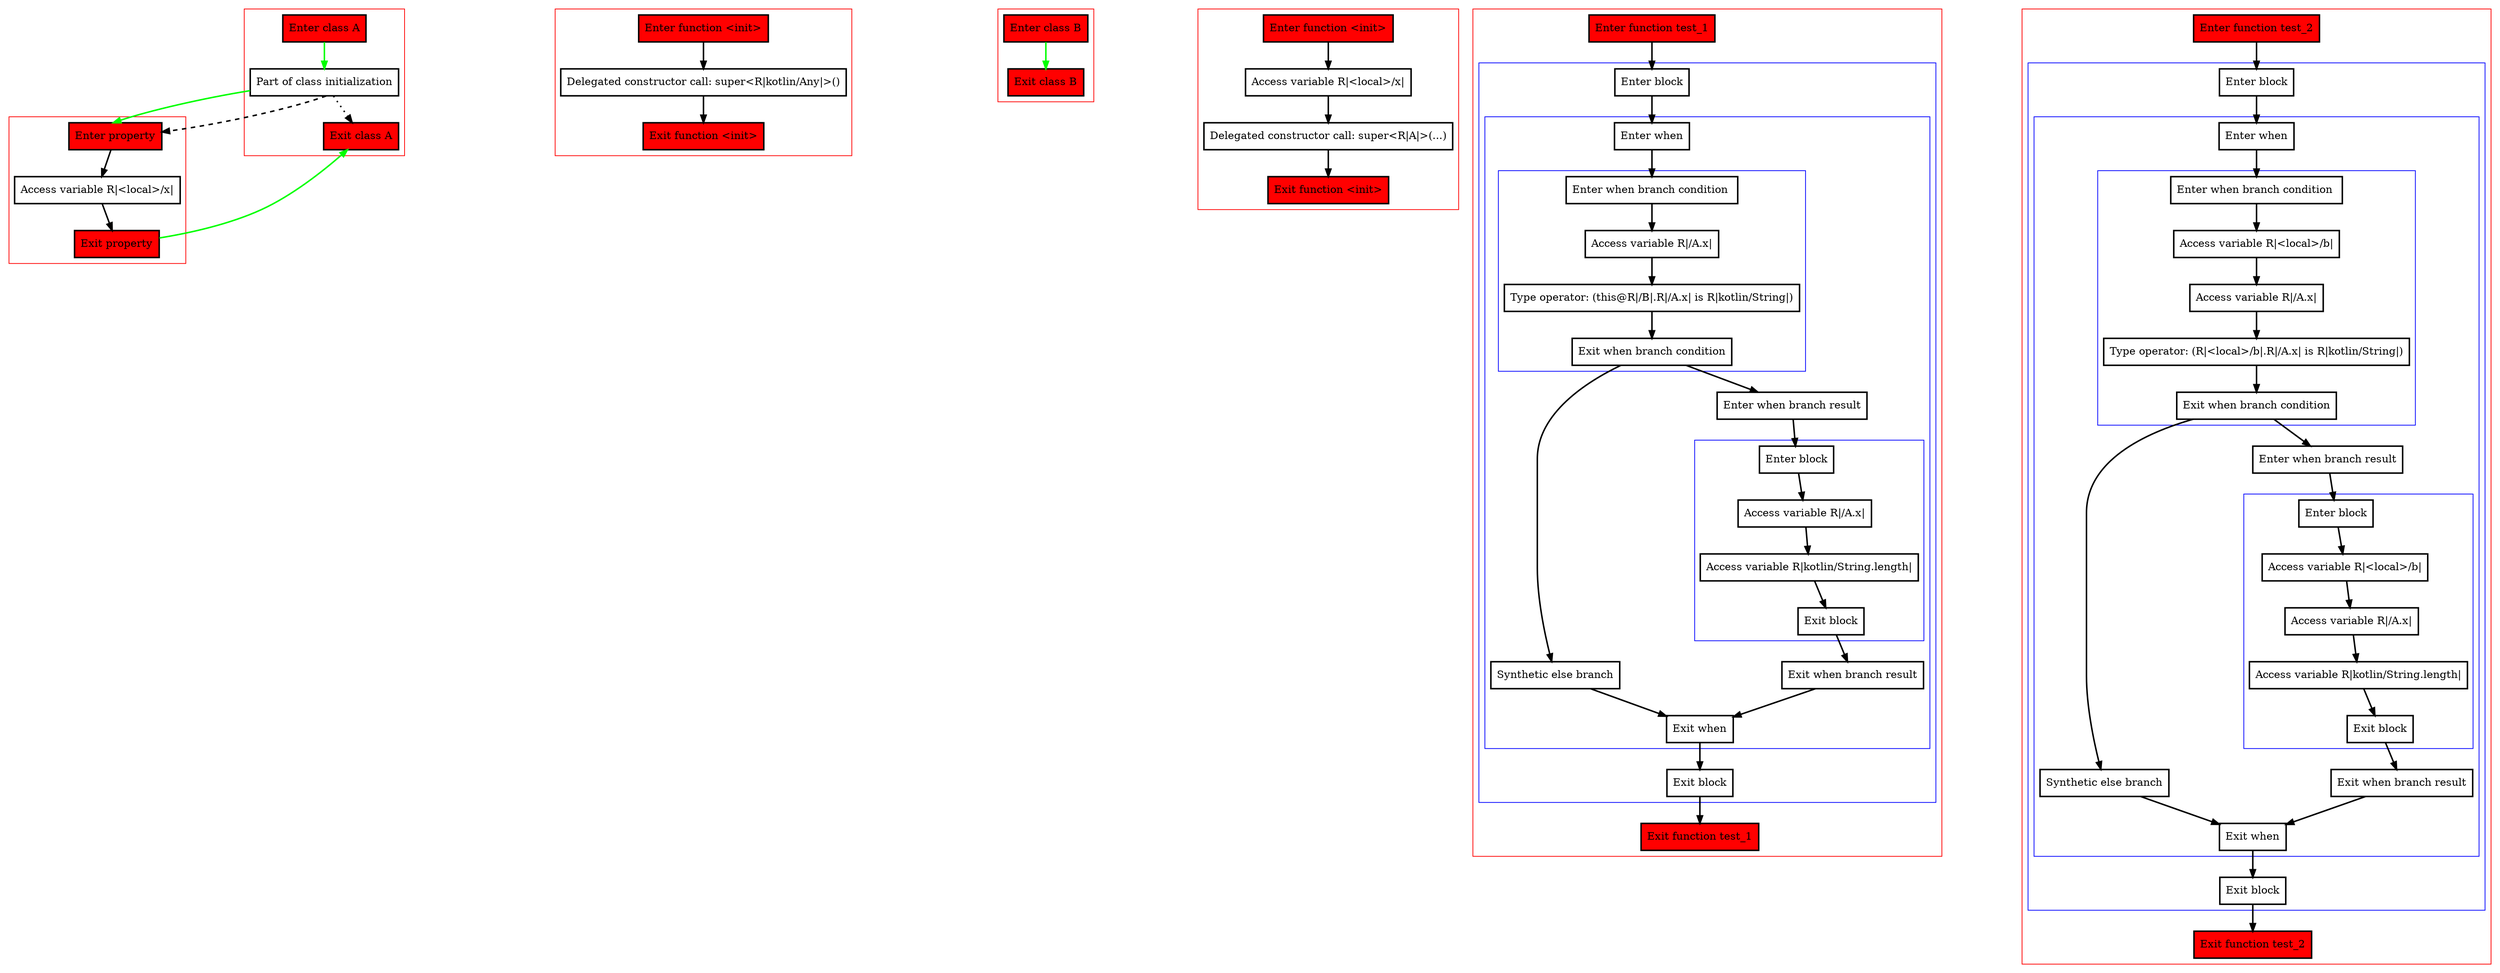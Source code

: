digraph overridenOpenVal_kt {
    graph [nodesep=3]
    node [shape=box penwidth=2]
    edge [penwidth=2]

    subgraph cluster_0 {
        color=red
        0 [label="Enter class A" style="filled" fillcolor=red];
        1 [label="Part of class initialization"];
        2 [label="Exit class A" style="filled" fillcolor=red];
    }
    0 -> {1} [color=green];
    1 -> {2} [style=dotted];
    1 -> {6} [color=green];
    1 -> {6} [style=dashed];

    subgraph cluster_1 {
        color=red
        3 [label="Enter function <init>" style="filled" fillcolor=red];
        4 [label="Delegated constructor call: super<R|kotlin/Any|>()"];
        5 [label="Exit function <init>" style="filled" fillcolor=red];
    }
    3 -> {4};
    4 -> {5};

    subgraph cluster_2 {
        color=red
        6 [label="Enter property" style="filled" fillcolor=red];
        7 [label="Access variable R|<local>/x|"];
        8 [label="Exit property" style="filled" fillcolor=red];
    }
    6 -> {7};
    7 -> {8};
    8 -> {2} [color=green];

    subgraph cluster_3 {
        color=red
        9 [label="Enter class B" style="filled" fillcolor=red];
        10 [label="Exit class B" style="filled" fillcolor=red];
    }
    9 -> {10} [color=green];

    subgraph cluster_4 {
        color=red
        11 [label="Enter function <init>" style="filled" fillcolor=red];
        12 [label="Access variable R|<local>/x|"];
        13 [label="Delegated constructor call: super<R|A|>(...)"];
        14 [label="Exit function <init>" style="filled" fillcolor=red];
    }
    11 -> {12};
    12 -> {13};
    13 -> {14};

    subgraph cluster_5 {
        color=red
        15 [label="Enter function test_1" style="filled" fillcolor=red];
        subgraph cluster_6 {
            color=blue
            16 [label="Enter block"];
            subgraph cluster_7 {
                color=blue
                17 [label="Enter when"];
                subgraph cluster_8 {
                    color=blue
                    18 [label="Enter when branch condition "];
                    19 [label="Access variable R|/A.x|"];
                    20 [label="Type operator: (this@R|/B|.R|/A.x| is R|kotlin/String|)"];
                    21 [label="Exit when branch condition"];
                }
                22 [label="Synthetic else branch"];
                23 [label="Enter when branch result"];
                subgraph cluster_9 {
                    color=blue
                    24 [label="Enter block"];
                    25 [label="Access variable R|/A.x|"];
                    26 [label="Access variable R|kotlin/String.length|"];
                    27 [label="Exit block"];
                }
                28 [label="Exit when branch result"];
                29 [label="Exit when"];
            }
            30 [label="Exit block"];
        }
        31 [label="Exit function test_1" style="filled" fillcolor=red];
    }
    15 -> {16};
    16 -> {17};
    17 -> {18};
    18 -> {19};
    19 -> {20};
    20 -> {21};
    21 -> {23 22};
    22 -> {29};
    23 -> {24};
    24 -> {25};
    25 -> {26};
    26 -> {27};
    27 -> {28};
    28 -> {29};
    29 -> {30};
    30 -> {31};

    subgraph cluster_10 {
        color=red
        32 [label="Enter function test_2" style="filled" fillcolor=red];
        subgraph cluster_11 {
            color=blue
            33 [label="Enter block"];
            subgraph cluster_12 {
                color=blue
                34 [label="Enter when"];
                subgraph cluster_13 {
                    color=blue
                    35 [label="Enter when branch condition "];
                    36 [label="Access variable R|<local>/b|"];
                    37 [label="Access variable R|/A.x|"];
                    38 [label="Type operator: (R|<local>/b|.R|/A.x| is R|kotlin/String|)"];
                    39 [label="Exit when branch condition"];
                }
                40 [label="Synthetic else branch"];
                41 [label="Enter when branch result"];
                subgraph cluster_14 {
                    color=blue
                    42 [label="Enter block"];
                    43 [label="Access variable R|<local>/b|"];
                    44 [label="Access variable R|/A.x|"];
                    45 [label="Access variable R|kotlin/String.length|"];
                    46 [label="Exit block"];
                }
                47 [label="Exit when branch result"];
                48 [label="Exit when"];
            }
            49 [label="Exit block"];
        }
        50 [label="Exit function test_2" style="filled" fillcolor=red];
    }
    32 -> {33};
    33 -> {34};
    34 -> {35};
    35 -> {36};
    36 -> {37};
    37 -> {38};
    38 -> {39};
    39 -> {41 40};
    40 -> {48};
    41 -> {42};
    42 -> {43};
    43 -> {44};
    44 -> {45};
    45 -> {46};
    46 -> {47};
    47 -> {48};
    48 -> {49};
    49 -> {50};

}

